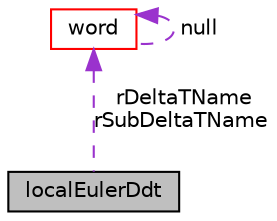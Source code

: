 digraph "localEulerDdt"
{
  bgcolor="transparent";
  edge [fontname="Helvetica",fontsize="10",labelfontname="Helvetica",labelfontsize="10"];
  node [fontname="Helvetica",fontsize="10",shape=record];
  Node1 [label="localEulerDdt",height=0.2,width=0.4,color="black", fillcolor="grey75", style="filled", fontcolor="black"];
  Node2 -> Node1 [dir="back",color="darkorchid3",fontsize="10",style="dashed",label=" rDeltaTName\nrSubDeltaTName" ,fontname="Helvetica"];
  Node2 [label="word",height=0.2,width=0.4,color="red",URL="$a02873.html",tooltip="A class for handling words, derived from string. "];
  Node2 -> Node2 [dir="back",color="darkorchid3",fontsize="10",style="dashed",label=" null" ,fontname="Helvetica"];
}

